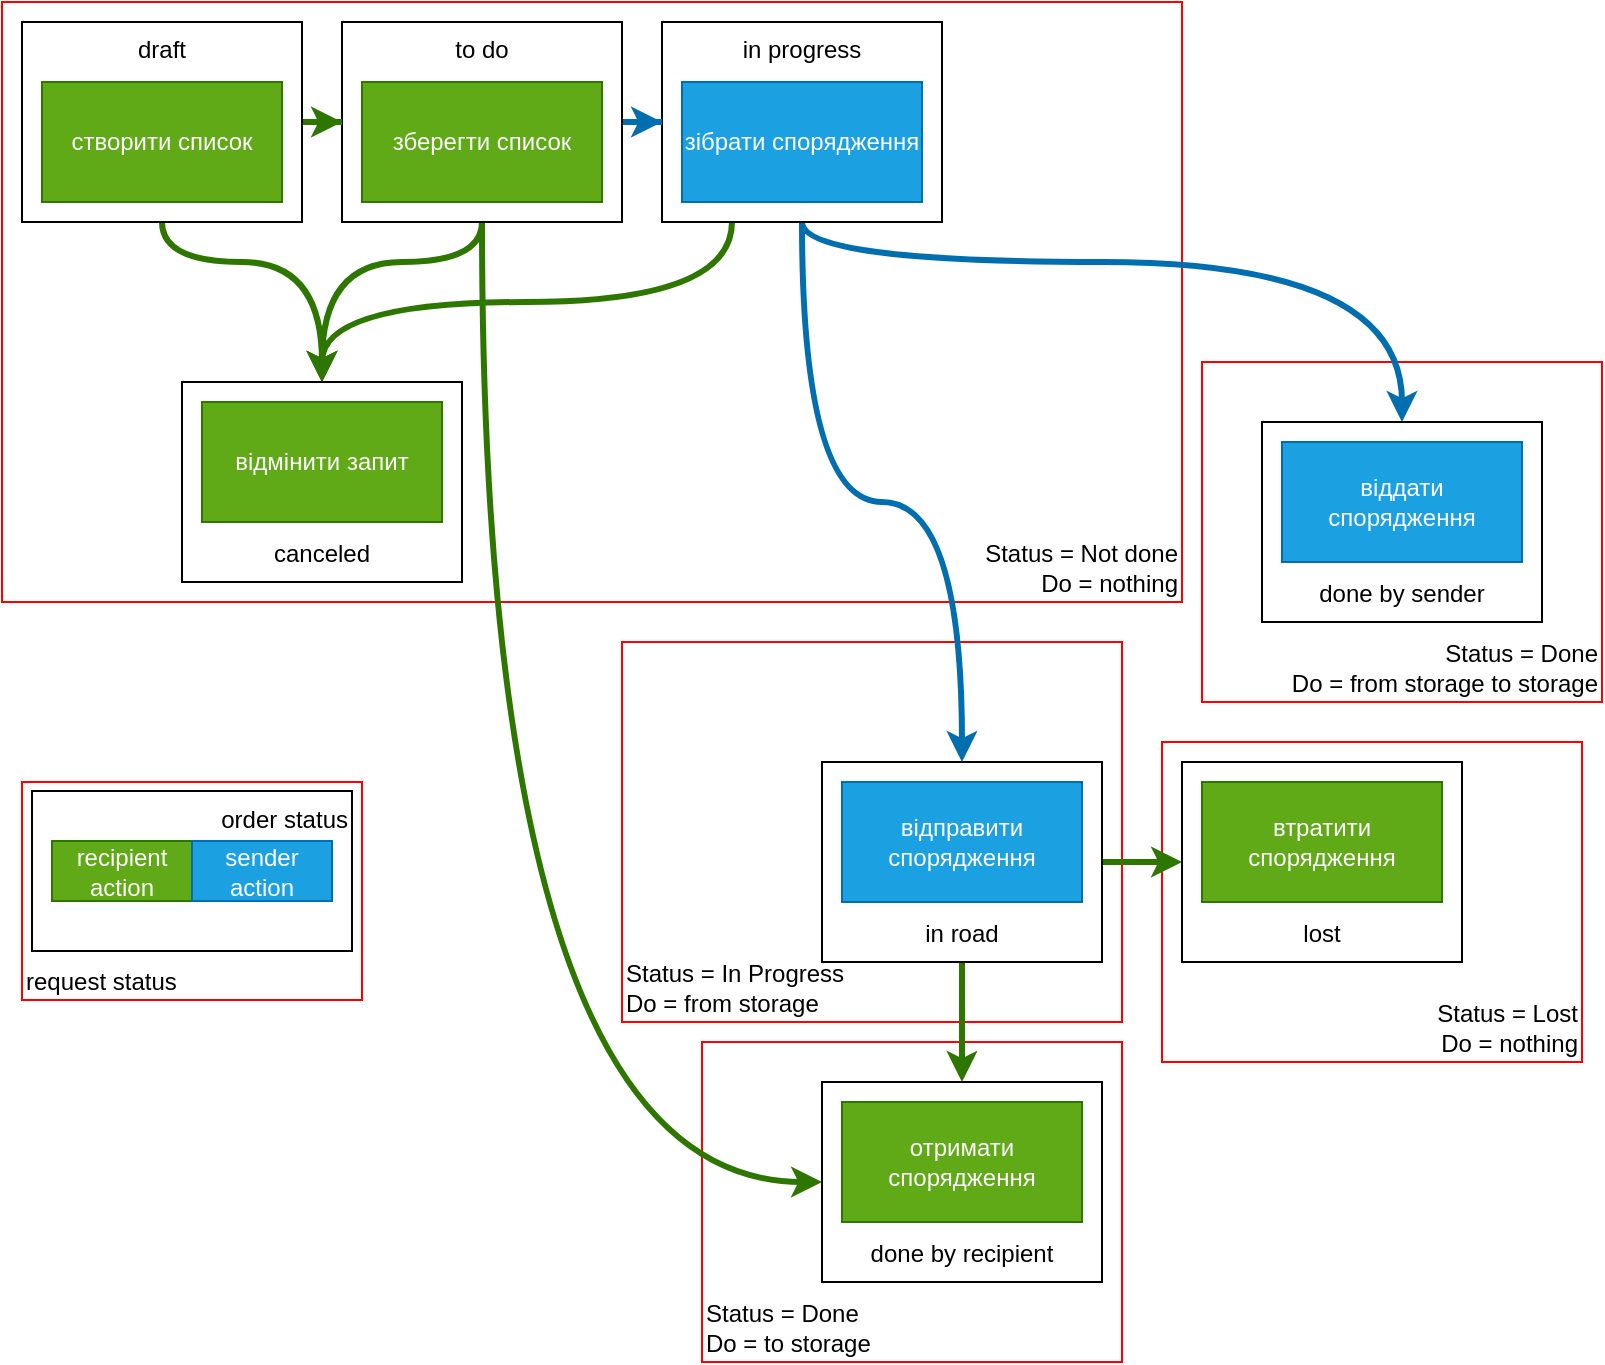 <mxfile version="14.6.13" type="device"><diagram id="qRUjDSRaL7D6otNyW2Yd" name="Сторінка-1"><mxGraphModel dx="1769" dy="1811" grid="1" gridSize="10" guides="1" tooltips="1" connect="1" arrows="1" fold="1" page="1" pageScale="1" pageWidth="827" pageHeight="1169" math="0" shadow="0"><root><mxCell id="0"/><mxCell id="1" parent="0"/><mxCell id="77jT5e95OPhrfmyqcA5_-31" value="Status = In Progress&lt;br&gt;Do = from storage" style="rounded=0;whiteSpace=wrap;html=1;align=left;fillColor=none;shadow=0;glass=0;verticalAlign=bottom;strokeColor=#FF0000;" parent="1" vertex="1"><mxGeometry x="-500" y="-840" width="250" height="190" as="geometry"/></mxCell><mxCell id="77jT5e95OPhrfmyqcA5_-32" value="Status = Done&lt;br&gt;Do = to storage" style="rounded=0;whiteSpace=wrap;html=1;align=left;fillColor=none;shadow=0;glass=0;verticalAlign=bottom;strokeColor=#FF0000;" parent="1" vertex="1"><mxGeometry x="-460" y="-640" width="210" height="160" as="geometry"/></mxCell><mxCell id="77jT5e95OPhrfmyqcA5_-33" value="Status = Lost&lt;br&gt;Do = nothing" style="rounded=0;whiteSpace=wrap;html=1;align=right;fillColor=none;shadow=0;glass=0;verticalAlign=bottom;strokeColor=#FF0000;" parent="1" vertex="1"><mxGeometry x="-230" y="-790" width="210" height="160" as="geometry"/></mxCell><mxCell id="77jT5e95OPhrfmyqcA5_-28" value="Status = Not done&lt;br&gt;Do = nothing" style="rounded=0;whiteSpace=wrap;html=1;align=right;fillColor=none;shadow=0;glass=0;verticalAlign=bottom;strokeColor=#FF0000;" parent="1" vertex="1"><mxGeometry x="-810" y="-1160" width="590" height="300" as="geometry"/></mxCell><mxCell id="77jT5e95OPhrfmyqcA5_-30" value="Status = Done&lt;br&gt;Do = from storage to storage" style="rounded=0;whiteSpace=wrap;html=1;align=right;fillColor=none;shadow=0;glass=0;verticalAlign=bottom;strokeColor=#FF0000;" parent="1" vertex="1"><mxGeometry x="-210" y="-980" width="200" height="170" as="geometry"/></mxCell><mxCell id="77jT5e95OPhrfmyqcA5_-1" value="створити список" style="rounded=0;whiteSpace=wrap;html=1;fillColor=#60a917;strokeColor=#2D7600;fontColor=#ffffff;" parent="1" vertex="1"><mxGeometry x="-790" y="-1120" width="120" height="60" as="geometry"/></mxCell><mxCell id="77jT5e95OPhrfmyqcA5_-2" value="зберегти список" style="rounded=0;whiteSpace=wrap;html=1;fillColor=#60a917;strokeColor=#2D7600;fontColor=#ffffff;" parent="1" vertex="1"><mxGeometry x="-630" y="-1120" width="120" height="60" as="geometry"/></mxCell><mxCell id="77jT5e95OPhrfmyqcA5_-3" value="зібрати спорядження" style="rounded=0;whiteSpace=wrap;html=1;fillColor=#1ba1e2;strokeColor=#006EAF;fontColor=#ffffff;" parent="1" vertex="1"><mxGeometry x="-470" y="-1120" width="120" height="60" as="geometry"/></mxCell><mxCell id="77jT5e95OPhrfmyqcA5_-4" value="відправити спорядження" style="rounded=0;whiteSpace=wrap;html=1;fillColor=#1ba1e2;strokeColor=#006EAF;fontColor=#ffffff;" parent="1" vertex="1"><mxGeometry x="-390" y="-770" width="120" height="60" as="geometry"/></mxCell><mxCell id="77jT5e95OPhrfmyqcA5_-5" value="віддати спорядження" style="rounded=0;whiteSpace=wrap;html=1;fillColor=#1ba1e2;strokeColor=#006EAF;fontColor=#ffffff;" parent="1" vertex="1"><mxGeometry x="-170" y="-940" width="120" height="60" as="geometry"/></mxCell><mxCell id="77jT5e95OPhrfmyqcA5_-6" value="отримати спорядження" style="rounded=0;whiteSpace=wrap;html=1;fillColor=#60a917;strokeColor=#2D7600;fontColor=#ffffff;" parent="1" vertex="1"><mxGeometry x="-390" y="-610" width="120" height="60" as="geometry"/></mxCell><mxCell id="77jT5e95OPhrfmyqcA5_-7" style="edgeStyle=orthogonalEdgeStyle;rounded=0;orthogonalLoop=1;jettySize=auto;html=1;fillColor=#60a917;strokeColor=#2D7600;endSize=6;strokeWidth=3;" parent="1" source="77jT5e95OPhrfmyqcA5_-8" target="77jT5e95OPhrfmyqcA5_-16" edge="1"><mxGeometry relative="1" as="geometry"/></mxCell><mxCell id="77jT5e95OPhrfmyqcA5_-20" style="edgeStyle=orthogonalEdgeStyle;rounded=0;orthogonalLoop=1;jettySize=auto;html=1;fillColor=#60a917;strokeColor=#2D7600;endSize=6;strokeWidth=3;" parent="1" source="77jT5e95OPhrfmyqcA5_-8" target="77jT5e95OPhrfmyqcA5_-19" edge="1"><mxGeometry relative="1" as="geometry"/></mxCell><mxCell id="77jT5e95OPhrfmyqcA5_-8" value="&lt;br&gt;&lt;br&gt;&lt;br&gt;&lt;br&gt;&lt;br&gt;in road" style="rounded=0;whiteSpace=wrap;html=1;fillColor=none;" parent="1" vertex="1"><mxGeometry x="-400" y="-780" width="140" height="100" as="geometry"/></mxCell><mxCell id="77jT5e95OPhrfmyqcA5_-9" style="edgeStyle=orthogonalEdgeStyle;orthogonalLoop=1;jettySize=auto;html=1;fillColor=#1ba1e2;strokeColor=#006EAF;endSize=6;strokeWidth=3;curved=1;" parent="1" source="77jT5e95OPhrfmyqcA5_-11" target="77jT5e95OPhrfmyqcA5_-8" edge="1"><mxGeometry relative="1" as="geometry"><Array as="points"><mxPoint x="-410" y="-910"/><mxPoint x="-330" y="-910"/></Array></mxGeometry></mxCell><mxCell id="77jT5e95OPhrfmyqcA5_-10" style="edgeStyle=orthogonalEdgeStyle;orthogonalLoop=1;jettySize=auto;html=1;fillColor=#1ba1e2;strokeColor=#006EAF;endSize=6;strokeWidth=3;curved=1;" parent="1" source="77jT5e95OPhrfmyqcA5_-11" target="77jT5e95OPhrfmyqcA5_-17" edge="1"><mxGeometry relative="1" as="geometry"><Array as="points"><mxPoint x="-410" y="-1030"/><mxPoint x="-110" y="-1030"/></Array></mxGeometry></mxCell><mxCell id="77jT5e95OPhrfmyqcA5_-27" style="edgeStyle=orthogonalEdgeStyle;orthogonalLoop=1;jettySize=auto;html=1;entryX=0.5;entryY=0;entryDx=0;entryDy=0;fillColor=#60a917;strokeColor=#2D7600;exitX=0.25;exitY=1;exitDx=0;exitDy=0;endSize=6;strokeWidth=3;curved=1;" parent="1" source="77jT5e95OPhrfmyqcA5_-11" target="77jT5e95OPhrfmyqcA5_-23" edge="1"><mxGeometry relative="1" as="geometry"/></mxCell><mxCell id="77jT5e95OPhrfmyqcA5_-11" value="in progress&lt;br&gt;&lt;br&gt;&lt;br&gt;&lt;br&gt;&lt;br&gt;&lt;br&gt;" style="rounded=0;whiteSpace=wrap;html=1;fillColor=none;" parent="1" vertex="1"><mxGeometry x="-480" y="-1150" width="140" height="100" as="geometry"/></mxCell><mxCell id="77jT5e95OPhrfmyqcA5_-12" style="edgeStyle=orthogonalEdgeStyle;rounded=0;orthogonalLoop=1;jettySize=auto;html=1;fillColor=#1ba1e2;strokeColor=#006EAF;strokeWidth=3;" parent="1" source="77jT5e95OPhrfmyqcA5_-13" target="77jT5e95OPhrfmyqcA5_-11" edge="1"><mxGeometry relative="1" as="geometry"/></mxCell><mxCell id="77jT5e95OPhrfmyqcA5_-25" style="edgeStyle=orthogonalEdgeStyle;orthogonalLoop=1;jettySize=auto;html=1;fillColor=#60a917;strokeColor=#2D7600;endSize=6;strokeWidth=3;curved=1;" parent="1" source="77jT5e95OPhrfmyqcA5_-13" target="77jT5e95OPhrfmyqcA5_-23" edge="1"><mxGeometry relative="1" as="geometry"><Array as="points"><mxPoint x="-570" y="-1030"/><mxPoint x="-650" y="-1030"/></Array></mxGeometry></mxCell><mxCell id="bT78zvXUO30sEUM3cek5-3" style="edgeStyle=orthogonalEdgeStyle;orthogonalLoop=1;jettySize=auto;html=1;exitX=0.5;exitY=1;exitDx=0;exitDy=0;fillColor=#60a917;strokeColor=#2D7600;endSize=6;strokeWidth=3;curved=1;" edge="1" parent="1" source="77jT5e95OPhrfmyqcA5_-13" target="77jT5e95OPhrfmyqcA5_-16"><mxGeometry relative="1" as="geometry"><Array as="points"><mxPoint x="-570" y="-570"/></Array></mxGeometry></mxCell><mxCell id="77jT5e95OPhrfmyqcA5_-13" value="to do&lt;br&gt;&lt;br&gt;&lt;br&gt;&lt;br&gt;&lt;br&gt;&lt;br&gt;" style="rounded=0;whiteSpace=wrap;html=1;fillColor=none;" parent="1" vertex="1"><mxGeometry x="-640" y="-1150" width="140" height="100" as="geometry"/></mxCell><mxCell id="77jT5e95OPhrfmyqcA5_-14" style="edgeStyle=orthogonalEdgeStyle;rounded=0;orthogonalLoop=1;jettySize=auto;html=1;fillColor=#60a917;strokeColor=#2D7600;strokeWidth=3;" parent="1" source="77jT5e95OPhrfmyqcA5_-15" target="77jT5e95OPhrfmyqcA5_-13" edge="1"><mxGeometry relative="1" as="geometry"/></mxCell><mxCell id="77jT5e95OPhrfmyqcA5_-26" style="edgeStyle=orthogonalEdgeStyle;orthogonalLoop=1;jettySize=auto;html=1;entryX=0.5;entryY=0;entryDx=0;entryDy=0;fillColor=#60a917;strokeColor=#2D7600;endSize=6;strokeWidth=3;curved=1;" parent="1" source="77jT5e95OPhrfmyqcA5_-15" target="77jT5e95OPhrfmyqcA5_-23" edge="1"><mxGeometry relative="1" as="geometry"><Array as="points"><mxPoint x="-730" y="-1030"/><mxPoint x="-650" y="-1030"/></Array></mxGeometry></mxCell><mxCell id="77jT5e95OPhrfmyqcA5_-15" value="draft&lt;br&gt;&lt;br&gt;&lt;br&gt;&lt;br&gt;&lt;br&gt;&lt;br&gt;" style="rounded=0;whiteSpace=wrap;html=1;fillColor=none;" parent="1" vertex="1"><mxGeometry x="-800" y="-1150" width="140" height="100" as="geometry"/></mxCell><mxCell id="77jT5e95OPhrfmyqcA5_-16" value="&lt;br&gt;&lt;br&gt;&lt;br&gt;&lt;br&gt;&lt;br&gt;done by recipient" style="rounded=0;whiteSpace=wrap;html=1;fillColor=none;" parent="1" vertex="1"><mxGeometry x="-400" y="-620" width="140" height="100" as="geometry"/></mxCell><mxCell id="77jT5e95OPhrfmyqcA5_-17" value="&lt;br&gt;&lt;br&gt;&lt;br&gt;&lt;br&gt;&lt;br&gt;done by sender" style="rounded=0;whiteSpace=wrap;html=1;fillColor=none;" parent="1" vertex="1"><mxGeometry x="-180" y="-950" width="140" height="100" as="geometry"/></mxCell><mxCell id="77jT5e95OPhrfmyqcA5_-18" value="втратити спорядження" style="rounded=0;whiteSpace=wrap;html=1;fillColor=#60a917;strokeColor=#2D7600;fontColor=#ffffff;" parent="1" vertex="1"><mxGeometry x="-210" y="-770" width="120" height="60" as="geometry"/></mxCell><mxCell id="77jT5e95OPhrfmyqcA5_-19" value="&lt;br&gt;&lt;br&gt;&lt;br&gt;&lt;br&gt;&lt;br&gt;lost" style="rounded=0;whiteSpace=wrap;html=1;fillColor=none;" parent="1" vertex="1"><mxGeometry x="-220" y="-780" width="140" height="100" as="geometry"/></mxCell><mxCell id="77jT5e95OPhrfmyqcA5_-22" value="відмінити запит" style="rounded=0;whiteSpace=wrap;html=1;fillColor=#60a917;strokeColor=#2D7600;fontColor=#ffffff;" parent="1" vertex="1"><mxGeometry x="-710" y="-960" width="120" height="60" as="geometry"/></mxCell><mxCell id="77jT5e95OPhrfmyqcA5_-23" value="&lt;br&gt;&lt;br&gt;&lt;br&gt;&lt;br&gt;&lt;br&gt;canceled" style="rounded=0;whiteSpace=wrap;html=1;fillColor=none;" parent="1" vertex="1"><mxGeometry x="-720" y="-970" width="140" height="100" as="geometry"/></mxCell><mxCell id="NUFLOagPkGfN2hhtINbI-1" value="order status" style="rounded=0;whiteSpace=wrap;html=1;fillColor=none;align=right;verticalAlign=top;" parent="1" vertex="1"><mxGeometry x="-795" y="-765.5" width="160" height="80" as="geometry"/></mxCell><mxCell id="NUFLOagPkGfN2hhtINbI-2" value="request status" style="rounded=0;whiteSpace=wrap;html=1;fillColor=none;align=left;verticalAlign=bottom;strokeColor=#FF0000;" parent="1" vertex="1"><mxGeometry x="-800" y="-770" width="170" height="109" as="geometry"/></mxCell><mxCell id="NUFLOagPkGfN2hhtINbI-3" value="recipient action" style="rounded=0;whiteSpace=wrap;html=1;fillColor=#60a917;align=center;strokeColor=#2D7600;fontColor=#ffffff;" parent="1" vertex="1"><mxGeometry x="-785" y="-740.5" width="70" height="30" as="geometry"/></mxCell><mxCell id="NUFLOagPkGfN2hhtINbI-5" value="sender action" style="rounded=0;whiteSpace=wrap;html=1;fillColor=#1ba1e2;align=center;strokeColor=#006EAF;fontColor=#ffffff;" parent="1" vertex="1"><mxGeometry x="-715" y="-740.5" width="70" height="30" as="geometry"/></mxCell></root></mxGraphModel></diagram></mxfile>